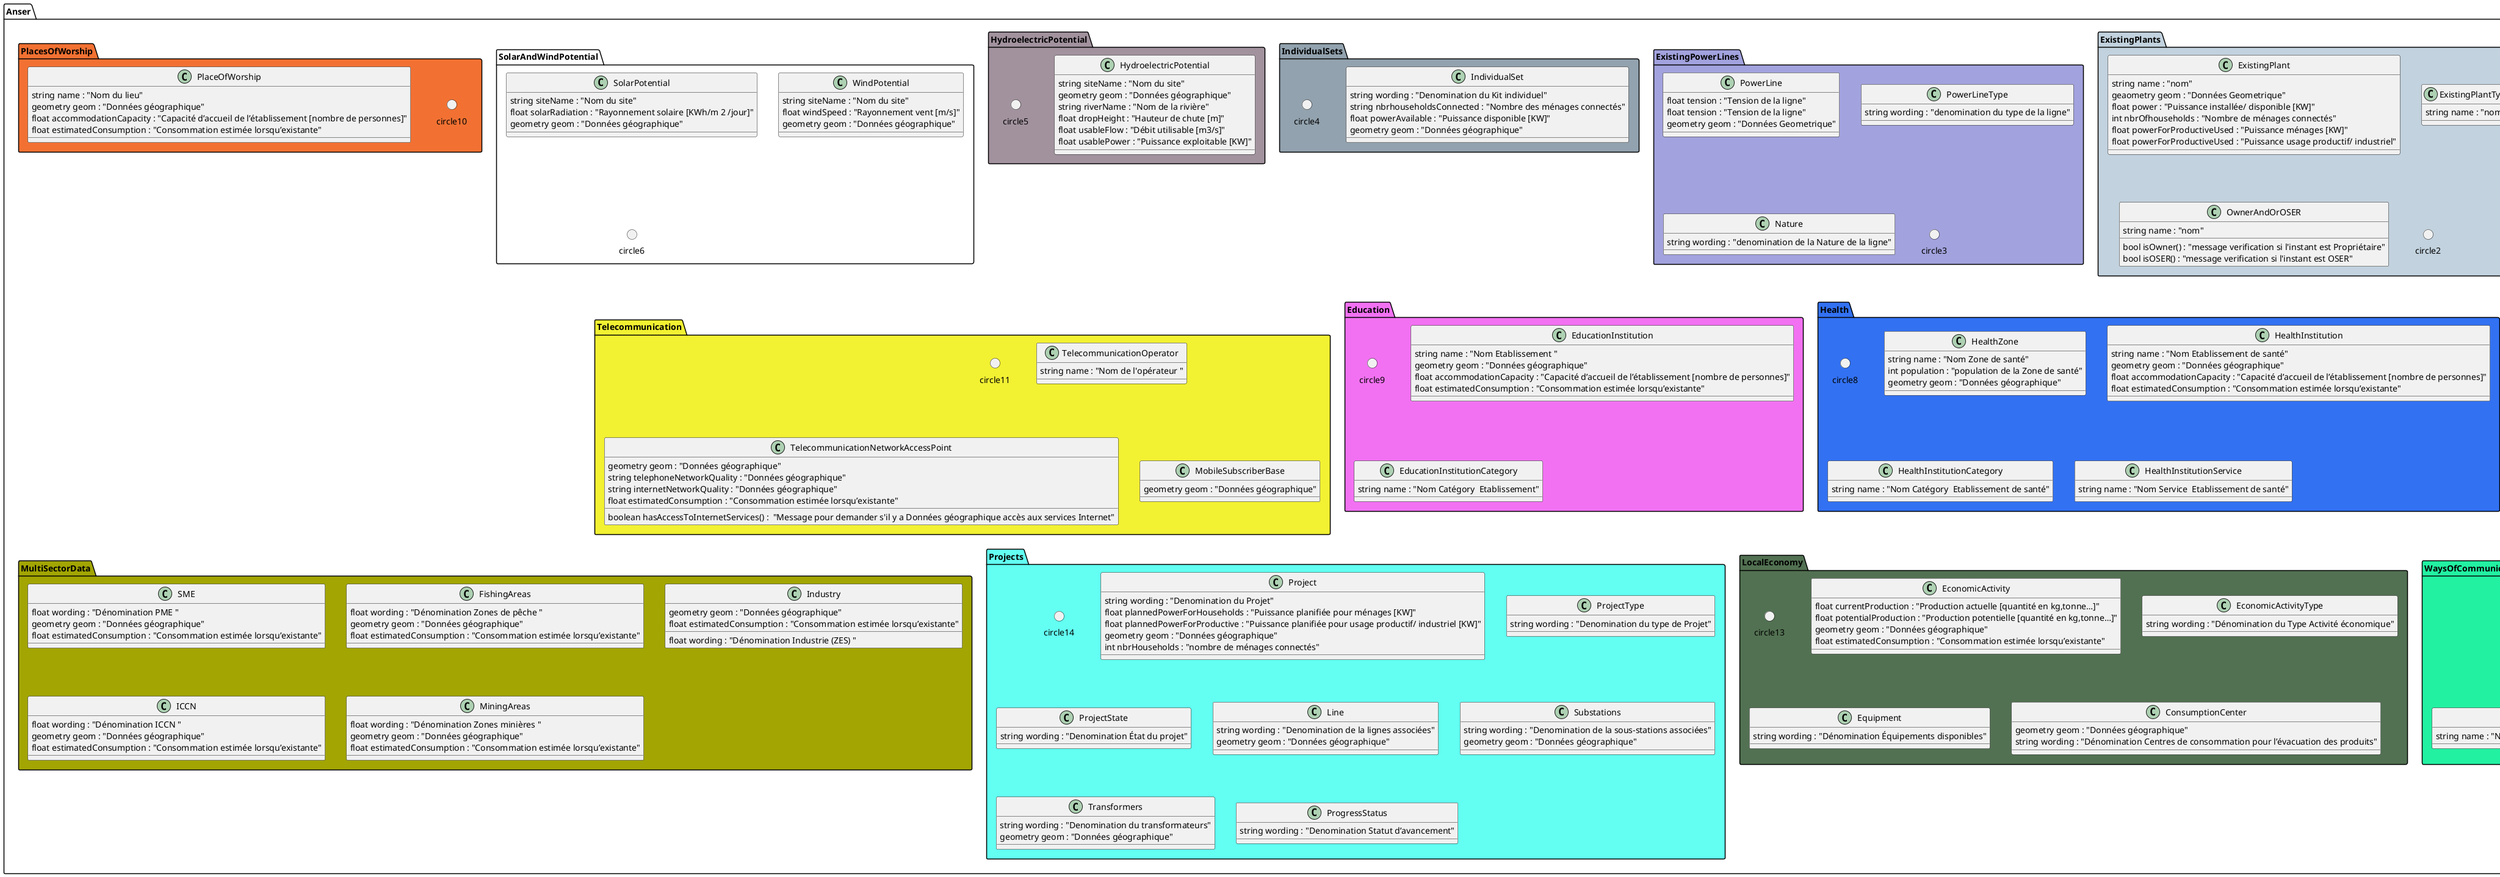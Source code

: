@startuml classes

    namespace Anser.EntityAdministration #DDDDDD {

        class Province {
            string name : "nom"
            int population : "population"
            float area : "surface"
            float income : "Revenu total"
            geometry geom : "Données Geometrique"
        }

        class Territory {
            string name : "nom"
            int population : "population"
            float area : "surface"
            float income : "Revenu total"
            geometry geom : "Données Geometrique"
        }

        class City {
            string name : "nom"
            int population : "population"
            float area : "surface"
            float income : "Revenu total"
            geometry geom : "Données Geometrique"
        }
        
        class Sector {
            string name : "nom"
            int population : "population"
            float area : "surface"
            float income : "Revenu total"
            geometry geom : "Données Geometrique"
        }

        class Locality {
            string name : "nom"
            int population : "population"
            float area : "surface"
            float income : "Revenu total"
            geometry geom : "Données Geometrique"
        }
        circle circle1

    }

    namespace Anser.ExistingPlants #C2D2DE {

        class ExistingPlant {
            string name : "nom"
            geaometry geom : "Données Geometrique"
            float power : "Puissance installée/ disponible [KW]"
            int nbrOfhouseholds : "Nombre de ménages connectés"
            float powerForProductiveUsed : "Puissance ménages [KW]"
            float powerForProductiveUsed : "Puissance usage productif/ industriel"
        }

        class ExistingPlantType {
            string name : "nom"
        }

        class OwnerAndOrOSER {
            string name : "nom"
            bool isOwner() : "message verification si l'instant est Propriétaire"
            bool isOSER() : "message verification si l'instant est OSER"

        }
        circle circle2
    }

    namespace Anser.ExistingPowerLines #A2A2DE {

        class PowerLine {

            float tension : "Tension de la ligne"
            float tension : "Tension de la ligne"
            geometry geom : "Données Geometrique"
        }

        class PowerLineType {
            string wording : "denomination du type de la ligne"
        }

        class Nature {
            string wording : "denomination de la Nature de la ligne"
        }
        circle circle3
    }

    namespace Anser.IndividualSets #92A2AE {

        class IndividualSet {
            string wording : "Denomination du Kit individuel"
            string nbrhouseholdsConnected : "Nombre des ménages connectés"
            float powerAvailable : "Puissance disponible [KW]"
            geometry geom : "Données géographique"
        }
        circle circle4
    }

    namespace Anser.HydroelectricPotential #A2929E {

        class HydroelectricPotential {
            string siteName : "Nom du site"
            geometry geom : "Données géographique"
            string riverName : "Nom de la rivière"
            float dropHeight : "Hauteur de chute [m]"
            float usableFlow : "Débit utilisable [m3/s]"
            float usablePower : "Puissance exploitable [KW]"
        }
        circle circle5

    }

    namespace Anser.SolarAndWindPotential {

        class SolarPotential {
            string siteName : "Nom du site"
            float solarRadiation : "Rayonnement solaire [KWh/m 2 /jour]"
            geometry geom : "Données géographique"            
        }

        class WindPotential {
            string siteName : "Nom du site"
            float windSpeed : "Rayonnement vent [m/s]"
            geometry geom : "Données géographique"
        }

        circle circle6


    }

    namespace Anser.DrinkingWaterSupply #32A1B2 {
        
        class DistributionNetwork {
            string wording : "Denomination"
            geometry geom : "Données géographique"
        }

        class Fountain {
            string wording : "Denomination"
            geometry geom : "Données géographique"
        }

        circle circle7
    }

    namespace Anser.Health #3271F2 {
        circle circle8

        class HealthZone {
            string name : "Nom Zone de santé"
            int population : "population de la Zone de santé"
            geometry geom : "Données géographique"

        }

        class HealthInstitution {
            string name : "Nom Etablissement de santé"
            geometry geom : "Données géographique"
            float accommodationCapacity : "Capacité d’accueil de l’établissement [nombre de personnes]"
            float estimatedConsumption : "Consommation estimée lorsqu’existante"

        }

        class HealthInstitutionCategory {
            string name : "Nom Catégory  Etablissement de santé"

        }

        class HealthInstitutionService {
            string name : "Nom Service  Etablissement de santé"

        }

    }


    namespace Anser.Education #F271F2 {
        circle circle9

        class EducationInstitution {
            string name : "Nom Etablissement "
            geometry geom : "Données géographique"
            float accommodationCapacity : "Capacité d’accueil de l’établissement [nombre de personnes]"
            float estimatedConsumption : "Consommation estimée lorsqu’existante"

        }

        class EducationInstitutionCategory {
            string name : "Nom Catégory  Etablissement"
        }

    }
    namespace Anser.PlacesOfWorship #F27132 {
        circle circle10

        class PlaceOfWorship {
            string name : "Nom du lieu"
            geometry geom : "Données géographique"
            float accommodationCapacity : "Capacité d’accueil de l’établissement [nombre de personnes]"
            float estimatedConsumption : "Consommation estimée lorsqu’existante"

        }

    }

    namespace Anser.Telecommunication #F2F132 {
        circle circle11

        class TelecommunicationOperator {
            string name : "Nom de l'opérateur "

        }

        class TelecommunicationNetworkAccessPoint {
            geometry geom : "Données géographique"
            string telephoneNetworkQuality : "Données géographique"
            string internetNetworkQuality : "Données géographique"
            boolean hasAccessToInternetServices() :  "Message pour demander s'il y a Données géographique accès aux services Internet"
            float estimatedConsumption : "Consommation estimée lorsqu’existante"

        }

        class MobileSubscriberBase {
            geometry geom : "Données géographique"
        }
    }

    namespace Anser.WaysOfCommunication #22F1A2 {
        circle circle12
        

        class WayOfCommunication {
            float length : "Longueur Voies de communication"
            float tonnage : "Tonnage"
            geometry geom : "Données géographique"
        }

        class WayOfCommunicationType {
            string name : "Nom du type de voie"
        }
        class ModeOfTransport {
            string name : "Nom Mode de transport ou véhicules d’usage" 
        }
        class AccessibleSection {
            string wording : "Dénomination Tronçon accessible ou fonctionnel"
            geometry geom : "Données géographique"

        }
        class RoadSurface {
            wording : "Dénomination Revêtement de la route"
        }
    }

    namespace Anser.LocalEconomy #527152 {
        circle circle13

        

        class EconomicActivity {
            float currentProduction : "Production actuelle [quantité en kg,tonne…]"
            float potentialProduction : "Production potentielle [quantité en kg,tonne…]"
            geometry geom : "Données géographique"
            float estimatedConsumption : "Consommation estimée lorsqu’existante"
        }

        class EconomicActivityType {
            string wording : "Dénomination du Type Activité économique"
        }

        class Equipment {
            string wording : "Dénomination Équipements disponibles"
        }
        class ConsumptionCenter {
            geometry geom : "Données géographique"
            string wording : "Dénomination Centres de consommation pour l’évacuation des produits"
        }
    }

    namespace Anser.Projects #62FFF2 {
        circle circle14

        class Project {
            string wording : "Denomination du Projet"
            float plannedPowerForHouseholds : "Puissance planifiée pour ménages [KW]"
            float plannedPowerForProductive : "Puissance planifiée pour usage productif/ industriel [KW]"
            geometry geom : "Données géographique"
            int nbrHouseholds : "nombre de ménages connectés"
            
        }
        class ProjectType {
            string wording : "Denomination du type de Projet"
        }
        class ProjectState {
            string wording : "Denomination État du projet"
        }
        class Line {
            string wording : "Denomination de la lignes associées"
            geometry geom : "Données géographique"
        }
        class Substations {
            string wording : "Denomination de la sous-stations associées"
            geometry geom : "Données géographique"
        }
        class Transformers {
            string wording : "Denomination du transformateurs"
            geometry geom : "Données géographique"
        }
        class ProgressStatus {
            string wording : "Denomination Statut d’avancement"
        }
    }

    namespace Anser.MultiSectorData #A2A502 {

        class SME {
            float wording : "Dénomination PME "
            geometry geom : "Données géographique"
            float estimatedConsumption : "Consommation estimée lorsqu’existante"
        }

        class FishingAreas {
            float wording : "Dénomination Zones de pêche "
            geometry geom : "Données géographique"
            float estimatedConsumption : "Consommation estimée lorsqu’existante"
        }

        class Industry {
            float wording : "Dénomination Industrie (ZES) "
            geometry geom : "Données géographique"
            float estimatedConsumption : "Consommation estimée lorsqu’existante"
        }

        class ICCN {
            float wording : "Dénomination ICCN "
            geometry geom : "Données géographique"
            float estimatedConsumption : "Consommation estimée lorsqu’existante"
        }

        class MiningAreas {
            float wording : "Dénomination Zones minières "
            geometry geom : "Données géographique"
            float estimatedConsumption : "Consommation estimée lorsqu’existante"
        }


    }


@enduml
